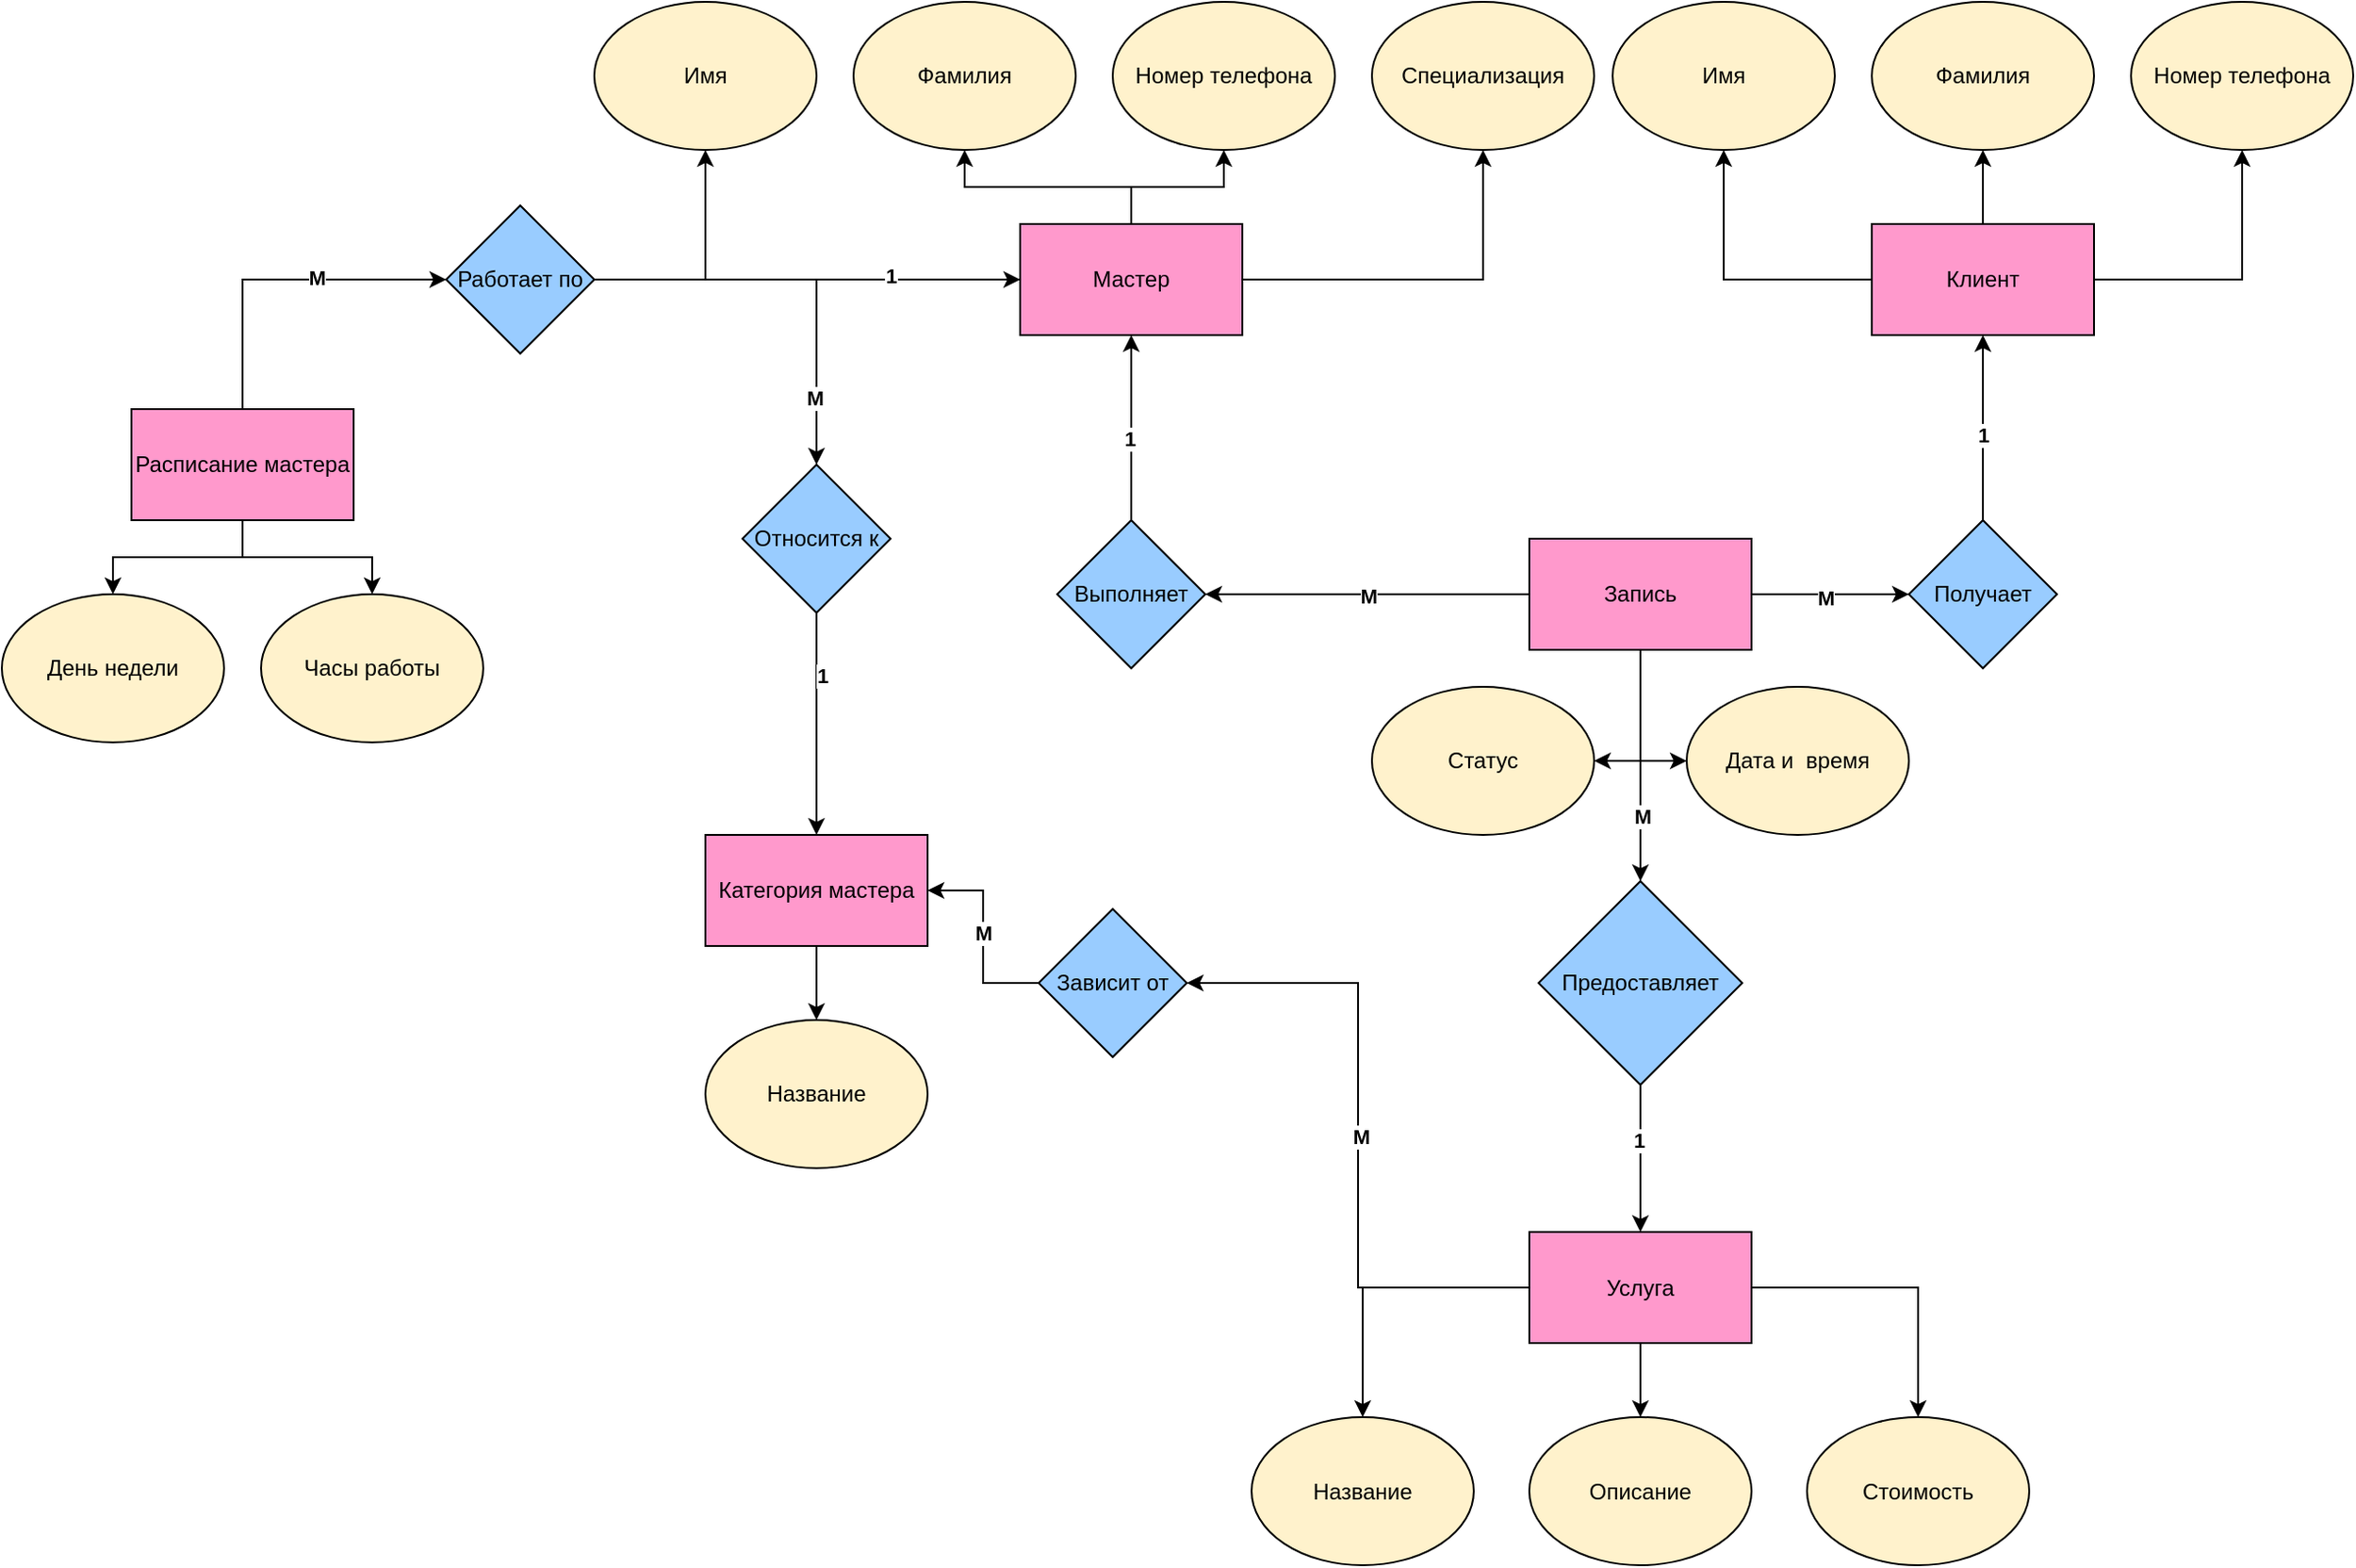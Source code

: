 <mxfile version="23.1.5" type="device">
  <diagram name="Страница — 1" id="jpSSwK0CmN-3bPWWno-C">
    <mxGraphModel dx="2132" dy="577" grid="1" gridSize="10" guides="1" tooltips="1" connect="1" arrows="1" fold="1" page="1" pageScale="1" pageWidth="850" pageHeight="1100" background="#ffffff" math="0" shadow="0">
      <root>
        <mxCell id="0" />
        <mxCell id="1" parent="0" />
        <mxCell id="11FrZ0B56NzXJ2hOKQI7-5" style="edgeStyle=orthogonalEdgeStyle;rounded=0;orthogonalLoop=1;jettySize=auto;html=1;entryX=0.5;entryY=1;entryDx=0;entryDy=0;" parent="1" source="11FrZ0B56NzXJ2hOKQI7-1" target="11FrZ0B56NzXJ2hOKQI7-2" edge="1">
          <mxGeometry relative="1" as="geometry" />
        </mxCell>
        <mxCell id="11FrZ0B56NzXJ2hOKQI7-6" style="edgeStyle=orthogonalEdgeStyle;rounded=0;orthogonalLoop=1;jettySize=auto;html=1;exitX=0.5;exitY=0;exitDx=0;exitDy=0;entryX=0.5;entryY=1;entryDx=0;entryDy=0;" parent="1" source="11FrZ0B56NzXJ2hOKQI7-1" target="11FrZ0B56NzXJ2hOKQI7-3" edge="1">
          <mxGeometry relative="1" as="geometry" />
        </mxCell>
        <mxCell id="11FrZ0B56NzXJ2hOKQI7-7" style="edgeStyle=orthogonalEdgeStyle;rounded=0;orthogonalLoop=1;jettySize=auto;html=1;exitX=1;exitY=0.5;exitDx=0;exitDy=0;entryX=0.5;entryY=1;entryDx=0;entryDy=0;" parent="1" source="11FrZ0B56NzXJ2hOKQI7-1" target="11FrZ0B56NzXJ2hOKQI7-4" edge="1">
          <mxGeometry relative="1" as="geometry" />
        </mxCell>
        <mxCell id="11FrZ0B56NzXJ2hOKQI7-1" value="Клиент" style="rounded=0;whiteSpace=wrap;html=1;fillColor=#FF99CC;" parent="1" vertex="1">
          <mxGeometry x="730" y="440" width="120" height="60" as="geometry" />
        </mxCell>
        <mxCell id="11FrZ0B56NzXJ2hOKQI7-2" value="Имя" style="ellipse;whiteSpace=wrap;html=1;fillColor=#FFF2CC;" parent="1" vertex="1">
          <mxGeometry x="590" y="320" width="120" height="80" as="geometry" />
        </mxCell>
        <mxCell id="11FrZ0B56NzXJ2hOKQI7-3" value="Фамилия" style="ellipse;whiteSpace=wrap;html=1;fillColor=#FFF2CC;" parent="1" vertex="1">
          <mxGeometry x="730" y="320" width="120" height="80" as="geometry" />
        </mxCell>
        <mxCell id="11FrZ0B56NzXJ2hOKQI7-4" value="Номер телефона" style="ellipse;whiteSpace=wrap;html=1;fillColor=#FFF2CC;" parent="1" vertex="1">
          <mxGeometry x="870" y="320" width="120" height="80" as="geometry" />
        </mxCell>
        <mxCell id="11FrZ0B56NzXJ2hOKQI7-8" style="edgeStyle=orthogonalEdgeStyle;rounded=0;orthogonalLoop=1;jettySize=auto;html=1;entryX=0.5;entryY=1;entryDx=0;entryDy=0;" parent="1" source="11FrZ0B56NzXJ2hOKQI7-11" target="11FrZ0B56NzXJ2hOKQI7-12" edge="1">
          <mxGeometry relative="1" as="geometry" />
        </mxCell>
        <mxCell id="11FrZ0B56NzXJ2hOKQI7-9" style="edgeStyle=orthogonalEdgeStyle;rounded=0;orthogonalLoop=1;jettySize=auto;html=1;exitX=0.5;exitY=0;exitDx=0;exitDy=0;entryX=0.5;entryY=1;entryDx=0;entryDy=0;" parent="1" source="11FrZ0B56NzXJ2hOKQI7-11" target="11FrZ0B56NzXJ2hOKQI7-13" edge="1">
          <mxGeometry relative="1" as="geometry" />
        </mxCell>
        <mxCell id="11FrZ0B56NzXJ2hOKQI7-45" style="edgeStyle=orthogonalEdgeStyle;rounded=0;orthogonalLoop=1;jettySize=auto;html=1;entryX=0.5;entryY=0;entryDx=0;entryDy=0;" parent="1" source="11FrZ0B56NzXJ2hOKQI7-11" target="11FrZ0B56NzXJ2hOKQI7-44" edge="1">
          <mxGeometry relative="1" as="geometry" />
        </mxCell>
        <mxCell id="11FrZ0B56NzXJ2hOKQI7-57" value="&lt;b&gt;М&lt;/b&gt;" style="edgeLabel;html=1;align=center;verticalAlign=middle;resizable=0;points=[];" parent="11FrZ0B56NzXJ2hOKQI7-45" vertex="1" connectable="0">
          <mxGeometry x="0.655" y="-1" relative="1" as="geometry">
            <mxPoint as="offset" />
          </mxGeometry>
        </mxCell>
        <mxCell id="11FrZ0B56NzXJ2hOKQI7-69" style="edgeStyle=orthogonalEdgeStyle;rounded=0;orthogonalLoop=1;jettySize=auto;html=1;entryX=0.5;entryY=1;entryDx=0;entryDy=0;" parent="1" source="11FrZ0B56NzXJ2hOKQI7-11" target="11FrZ0B56NzXJ2hOKQI7-68" edge="1">
          <mxGeometry relative="1" as="geometry" />
        </mxCell>
        <mxCell id="11FrZ0B56NzXJ2hOKQI7-70" style="edgeStyle=orthogonalEdgeStyle;rounded=0;orthogonalLoop=1;jettySize=auto;html=1;entryX=0.5;entryY=1;entryDx=0;entryDy=0;" parent="1" source="11FrZ0B56NzXJ2hOKQI7-11" target="11FrZ0B56NzXJ2hOKQI7-14" edge="1">
          <mxGeometry relative="1" as="geometry" />
        </mxCell>
        <mxCell id="11FrZ0B56NzXJ2hOKQI7-11" value="Мастер" style="rounded=0;whiteSpace=wrap;html=1;fillColor=#FF99CC;" parent="1" vertex="1">
          <mxGeometry x="270" y="440" width="120" height="60" as="geometry" />
        </mxCell>
        <mxCell id="11FrZ0B56NzXJ2hOKQI7-12" value="Имя" style="ellipse;whiteSpace=wrap;html=1;fillColor=#FFF2CC;" parent="1" vertex="1">
          <mxGeometry x="40" y="320" width="120" height="80" as="geometry" />
        </mxCell>
        <mxCell id="11FrZ0B56NzXJ2hOKQI7-13" value="Фамилия" style="ellipse;whiteSpace=wrap;html=1;fillColor=#FFF2CC;" parent="1" vertex="1">
          <mxGeometry x="180" y="320" width="120" height="80" as="geometry" />
        </mxCell>
        <mxCell id="11FrZ0B56NzXJ2hOKQI7-14" value="Номер телефона" style="ellipse;whiteSpace=wrap;html=1;fillColor=#FFF2CC;" parent="1" vertex="1">
          <mxGeometry x="320" y="320" width="120" height="80" as="geometry" />
        </mxCell>
        <mxCell id="11FrZ0B56NzXJ2hOKQI7-43" value="" style="edgeStyle=orthogonalEdgeStyle;rounded=0;orthogonalLoop=1;jettySize=auto;html=1;" parent="1" source="11FrZ0B56NzXJ2hOKQI7-20" target="11FrZ0B56NzXJ2hOKQI7-22" edge="1">
          <mxGeometry relative="1" as="geometry" />
        </mxCell>
        <mxCell id="11FrZ0B56NzXJ2hOKQI7-20" value="Категория мастера" style="rounded=0;whiteSpace=wrap;html=1;fillColor=#FF99CC;" parent="1" vertex="1">
          <mxGeometry x="100" y="770" width="120" height="60" as="geometry" />
        </mxCell>
        <mxCell id="11FrZ0B56NzXJ2hOKQI7-22" value="Название" style="ellipse;whiteSpace=wrap;html=1;fillColor=#FFF2CC;" parent="1" vertex="1">
          <mxGeometry x="100" y="870" width="120" height="80" as="geometry" />
        </mxCell>
        <mxCell id="11FrZ0B56NzXJ2hOKQI7-47" style="edgeStyle=orthogonalEdgeStyle;rounded=0;orthogonalLoop=1;jettySize=auto;html=1;entryX=0.5;entryY=0;entryDx=0;entryDy=0;" parent="1" source="11FrZ0B56NzXJ2hOKQI7-25" target="11FrZ0B56NzXJ2hOKQI7-27" edge="1">
          <mxGeometry relative="1" as="geometry" />
        </mxCell>
        <mxCell id="11FrZ0B56NzXJ2hOKQI7-48" style="edgeStyle=orthogonalEdgeStyle;rounded=0;orthogonalLoop=1;jettySize=auto;html=1;entryX=0.5;entryY=0;entryDx=0;entryDy=0;" parent="1" source="11FrZ0B56NzXJ2hOKQI7-25" target="11FrZ0B56NzXJ2hOKQI7-26" edge="1">
          <mxGeometry relative="1" as="geometry" />
        </mxCell>
        <mxCell id="11FrZ0B56NzXJ2hOKQI7-49" style="edgeStyle=orthogonalEdgeStyle;rounded=0;orthogonalLoop=1;jettySize=auto;html=1;entryX=0.5;entryY=0;entryDx=0;entryDy=0;" parent="1" source="11FrZ0B56NzXJ2hOKQI7-25" target="11FrZ0B56NzXJ2hOKQI7-28" edge="1">
          <mxGeometry relative="1" as="geometry" />
        </mxCell>
        <mxCell id="11FrZ0B56NzXJ2hOKQI7-63" style="edgeStyle=orthogonalEdgeStyle;rounded=0;orthogonalLoop=1;jettySize=auto;html=1;entryX=1;entryY=0.5;entryDx=0;entryDy=0;" parent="1" source="11FrZ0B56NzXJ2hOKQI7-25" target="11FrZ0B56NzXJ2hOKQI7-61" edge="1">
          <mxGeometry relative="1" as="geometry">
            <mxPoint x="430" y="890" as="targetPoint" />
          </mxGeometry>
        </mxCell>
        <mxCell id="11FrZ0B56NzXJ2hOKQI7-67" value="&lt;b&gt;М&lt;/b&gt;" style="edgeLabel;html=1;align=center;verticalAlign=middle;resizable=0;points=[];" parent="11FrZ0B56NzXJ2hOKQI7-63" vertex="1" connectable="0">
          <mxGeometry x="-0.002" y="-1" relative="1" as="geometry">
            <mxPoint as="offset" />
          </mxGeometry>
        </mxCell>
        <mxCell id="11FrZ0B56NzXJ2hOKQI7-25" value="Услуга" style="rounded=0;whiteSpace=wrap;html=1;fillColor=#FF99CC;" parent="1" vertex="1">
          <mxGeometry x="545" y="984.5" width="120" height="60" as="geometry" />
        </mxCell>
        <mxCell id="11FrZ0B56NzXJ2hOKQI7-26" value="Описание" style="ellipse;whiteSpace=wrap;html=1;fillColor=#FFF2CC;" parent="1" vertex="1">
          <mxGeometry x="545" y="1084.5" width="120" height="80" as="geometry" />
        </mxCell>
        <mxCell id="11FrZ0B56NzXJ2hOKQI7-27" value="Название" style="ellipse;whiteSpace=wrap;html=1;fillColor=#FFF2CC;" parent="1" vertex="1">
          <mxGeometry x="395" y="1084.5" width="120" height="80" as="geometry" />
        </mxCell>
        <mxCell id="11FrZ0B56NzXJ2hOKQI7-28" value="Стоимость" style="ellipse;whiteSpace=wrap;html=1;fillColor=#FFF2CC;" parent="1" vertex="1">
          <mxGeometry x="695" y="1084.5" width="120" height="80" as="geometry" />
        </mxCell>
        <mxCell id="11FrZ0B56NzXJ2hOKQI7-51" style="edgeStyle=orthogonalEdgeStyle;rounded=0;orthogonalLoop=1;jettySize=auto;html=1;entryX=1;entryY=0.5;entryDx=0;entryDy=0;" parent="1" source="11FrZ0B56NzXJ2hOKQI7-35" target="11FrZ0B56NzXJ2hOKQI7-40" edge="1">
          <mxGeometry relative="1" as="geometry" />
        </mxCell>
        <mxCell id="11FrZ0B56NzXJ2hOKQI7-52" style="edgeStyle=orthogonalEdgeStyle;rounded=0;orthogonalLoop=1;jettySize=auto;html=1;entryX=0;entryY=0.5;entryDx=0;entryDy=0;" parent="1" source="11FrZ0B56NzXJ2hOKQI7-35" target="11FrZ0B56NzXJ2hOKQI7-38" edge="1">
          <mxGeometry relative="1" as="geometry" />
        </mxCell>
        <mxCell id="11FrZ0B56NzXJ2hOKQI7-72" style="edgeStyle=orthogonalEdgeStyle;rounded=0;orthogonalLoop=1;jettySize=auto;html=1;entryX=1;entryY=0.5;entryDx=0;entryDy=0;" parent="1" source="11FrZ0B56NzXJ2hOKQI7-35" target="11FrZ0B56NzXJ2hOKQI7-71" edge="1">
          <mxGeometry relative="1" as="geometry" />
        </mxCell>
        <mxCell id="11FrZ0B56NzXJ2hOKQI7-75" value="&lt;b&gt;М&lt;/b&gt;" style="edgeLabel;html=1;align=center;verticalAlign=middle;resizable=0;points=[];" parent="11FrZ0B56NzXJ2hOKQI7-72" vertex="1" connectable="0">
          <mxGeometry x="0.001" y="1" relative="1" as="geometry">
            <mxPoint as="offset" />
          </mxGeometry>
        </mxCell>
        <mxCell id="11FrZ0B56NzXJ2hOKQI7-78" style="edgeStyle=orthogonalEdgeStyle;rounded=0;orthogonalLoop=1;jettySize=auto;html=1;entryX=0;entryY=0.5;entryDx=0;entryDy=0;" parent="1" source="11FrZ0B56NzXJ2hOKQI7-35" target="11FrZ0B56NzXJ2hOKQI7-77" edge="1">
          <mxGeometry relative="1" as="geometry">
            <Array as="points">
              <mxPoint x="710" y="640" />
              <mxPoint x="710" y="640" />
            </Array>
          </mxGeometry>
        </mxCell>
        <mxCell id="11FrZ0B56NzXJ2hOKQI7-82" value="&lt;b&gt;М&lt;/b&gt;" style="edgeLabel;html=1;align=center;verticalAlign=middle;resizable=0;points=[];" parent="11FrZ0B56NzXJ2hOKQI7-78" vertex="1" connectable="0">
          <mxGeometry x="-0.073" y="-2" relative="1" as="geometry">
            <mxPoint as="offset" />
          </mxGeometry>
        </mxCell>
        <mxCell id="11FrZ0B56NzXJ2hOKQI7-85" style="edgeStyle=orthogonalEdgeStyle;rounded=0;orthogonalLoop=1;jettySize=auto;html=1;entryX=0.5;entryY=0;entryDx=0;entryDy=0;" parent="1" source="11FrZ0B56NzXJ2hOKQI7-35" target="11FrZ0B56NzXJ2hOKQI7-84" edge="1">
          <mxGeometry relative="1" as="geometry" />
        </mxCell>
        <mxCell id="11FrZ0B56NzXJ2hOKQI7-90" value="&lt;b&gt;М&lt;/b&gt;" style="edgeLabel;html=1;align=center;verticalAlign=middle;resizable=0;points=[];" parent="11FrZ0B56NzXJ2hOKQI7-85" vertex="1" connectable="0">
          <mxGeometry x="0.434" y="1" relative="1" as="geometry">
            <mxPoint as="offset" />
          </mxGeometry>
        </mxCell>
        <mxCell id="11FrZ0B56NzXJ2hOKQI7-35" value="Запись" style="rounded=0;whiteSpace=wrap;html=1;fillColor=#FF99CC;" parent="1" vertex="1">
          <mxGeometry x="545" y="610" width="120" height="60" as="geometry" />
        </mxCell>
        <mxCell id="11FrZ0B56NzXJ2hOKQI7-38" value="Дата и&amp;nbsp; время" style="ellipse;whiteSpace=wrap;html=1;fillColor=#FFF2CC;" parent="1" vertex="1">
          <mxGeometry x="630" y="690" width="120" height="80" as="geometry" />
        </mxCell>
        <mxCell id="11FrZ0B56NzXJ2hOKQI7-40" value="Статус" style="ellipse;whiteSpace=wrap;html=1;fillColor=#FFF2CC;" parent="1" vertex="1">
          <mxGeometry x="460" y="690" width="120" height="80" as="geometry" />
        </mxCell>
        <mxCell id="11FrZ0B56NzXJ2hOKQI7-100" style="edgeStyle=orthogonalEdgeStyle;rounded=0;orthogonalLoop=1;jettySize=auto;html=1;entryX=0.5;entryY=0;entryDx=0;entryDy=0;" parent="1" source="11FrZ0B56NzXJ2hOKQI7-42" target="11FrZ0B56NzXJ2hOKQI7-91" edge="1">
          <mxGeometry relative="1" as="geometry" />
        </mxCell>
        <mxCell id="11FrZ0B56NzXJ2hOKQI7-101" style="edgeStyle=orthogonalEdgeStyle;rounded=0;orthogonalLoop=1;jettySize=auto;html=1;entryX=0.5;entryY=0;entryDx=0;entryDy=0;" parent="1" source="11FrZ0B56NzXJ2hOKQI7-42" target="11FrZ0B56NzXJ2hOKQI7-92" edge="1">
          <mxGeometry relative="1" as="geometry" />
        </mxCell>
        <mxCell id="poCkDaeWFhL7ZngL3NRj-1" style="edgeStyle=orthogonalEdgeStyle;rounded=0;orthogonalLoop=1;jettySize=auto;html=1;entryX=0;entryY=0.5;entryDx=0;entryDy=0;exitX=0.5;exitY=0;exitDx=0;exitDy=0;" edge="1" parent="1" source="11FrZ0B56NzXJ2hOKQI7-42" target="11FrZ0B56NzXJ2hOKQI7-95">
          <mxGeometry relative="1" as="geometry" />
        </mxCell>
        <mxCell id="poCkDaeWFhL7ZngL3NRj-5" value="&lt;b&gt;М&lt;/b&gt;" style="edgeLabel;html=1;align=center;verticalAlign=middle;resizable=0;points=[];" vertex="1" connectable="0" parent="poCkDaeWFhL7ZngL3NRj-1">
          <mxGeometry x="0.222" y="1" relative="1" as="geometry">
            <mxPoint as="offset" />
          </mxGeometry>
        </mxCell>
        <mxCell id="11FrZ0B56NzXJ2hOKQI7-42" value="Расписание мастера" style="rounded=0;whiteSpace=wrap;html=1;fillColor=#FF99CC;" parent="1" vertex="1">
          <mxGeometry x="-210" y="540" width="120" height="60" as="geometry" />
        </mxCell>
        <mxCell id="11FrZ0B56NzXJ2hOKQI7-46" style="edgeStyle=orthogonalEdgeStyle;rounded=0;orthogonalLoop=1;jettySize=auto;html=1;entryX=0.5;entryY=0;entryDx=0;entryDy=0;" parent="1" source="11FrZ0B56NzXJ2hOKQI7-44" target="11FrZ0B56NzXJ2hOKQI7-20" edge="1">
          <mxGeometry relative="1" as="geometry" />
        </mxCell>
        <mxCell id="11FrZ0B56NzXJ2hOKQI7-59" value="&lt;b&gt;1&lt;/b&gt;" style="edgeLabel;html=1;align=center;verticalAlign=middle;resizable=0;points=[];" parent="11FrZ0B56NzXJ2hOKQI7-46" vertex="1" connectable="0">
          <mxGeometry x="-0.43" y="3" relative="1" as="geometry">
            <mxPoint as="offset" />
          </mxGeometry>
        </mxCell>
        <mxCell id="11FrZ0B56NzXJ2hOKQI7-44" value="Относится к" style="rhombus;whiteSpace=wrap;html=1;fillColor=#99CCFF;" parent="1" vertex="1">
          <mxGeometry x="120" y="570" width="80" height="80" as="geometry" />
        </mxCell>
        <mxCell id="11FrZ0B56NzXJ2hOKQI7-64" style="edgeStyle=orthogonalEdgeStyle;rounded=0;orthogonalLoop=1;jettySize=auto;html=1;entryX=1;entryY=0.5;entryDx=0;entryDy=0;" parent="1" source="11FrZ0B56NzXJ2hOKQI7-61" target="11FrZ0B56NzXJ2hOKQI7-20" edge="1">
          <mxGeometry relative="1" as="geometry" />
        </mxCell>
        <mxCell id="11FrZ0B56NzXJ2hOKQI7-66" value="&lt;b&gt;М&lt;/b&gt;" style="edgeLabel;html=1;align=center;verticalAlign=middle;resizable=0;points=[];" parent="11FrZ0B56NzXJ2hOKQI7-64" vertex="1" connectable="0">
          <mxGeometry x="0.033" relative="1" as="geometry">
            <mxPoint as="offset" />
          </mxGeometry>
        </mxCell>
        <mxCell id="11FrZ0B56NzXJ2hOKQI7-61" value="Зависит от" style="rhombus;whiteSpace=wrap;html=1;fillColor=#99CCFF;" parent="1" vertex="1">
          <mxGeometry x="280" y="810" width="80" height="80" as="geometry" />
        </mxCell>
        <mxCell id="11FrZ0B56NzXJ2hOKQI7-68" value="Специализация" style="ellipse;whiteSpace=wrap;html=1;fillColor=#FFF2CC;" parent="1" vertex="1">
          <mxGeometry x="460" y="320" width="120" height="80" as="geometry" />
        </mxCell>
        <mxCell id="11FrZ0B56NzXJ2hOKQI7-73" style="edgeStyle=orthogonalEdgeStyle;rounded=0;orthogonalLoop=1;jettySize=auto;html=1;exitX=0.5;exitY=0;exitDx=0;exitDy=0;entryX=0.5;entryY=1;entryDx=0;entryDy=0;" parent="1" source="11FrZ0B56NzXJ2hOKQI7-71" target="11FrZ0B56NzXJ2hOKQI7-11" edge="1">
          <mxGeometry relative="1" as="geometry" />
        </mxCell>
        <mxCell id="11FrZ0B56NzXJ2hOKQI7-74" value="&lt;b&gt;1&lt;/b&gt;" style="edgeLabel;html=1;align=center;verticalAlign=middle;resizable=0;points=[];" parent="11FrZ0B56NzXJ2hOKQI7-73" vertex="1" connectable="0">
          <mxGeometry x="-0.124" y="1" relative="1" as="geometry">
            <mxPoint as="offset" />
          </mxGeometry>
        </mxCell>
        <mxCell id="11FrZ0B56NzXJ2hOKQI7-71" value="Выполняет" style="rhombus;whiteSpace=wrap;html=1;fillColor=#99CCFF;" parent="1" vertex="1">
          <mxGeometry x="290" y="600" width="80" height="80" as="geometry" />
        </mxCell>
        <mxCell id="11FrZ0B56NzXJ2hOKQI7-80" style="edgeStyle=orthogonalEdgeStyle;rounded=0;orthogonalLoop=1;jettySize=auto;html=1;entryX=0.5;entryY=1;entryDx=0;entryDy=0;" parent="1" source="11FrZ0B56NzXJ2hOKQI7-77" target="11FrZ0B56NzXJ2hOKQI7-1" edge="1">
          <mxGeometry relative="1" as="geometry" />
        </mxCell>
        <mxCell id="11FrZ0B56NzXJ2hOKQI7-83" value="&lt;b&gt;1&lt;/b&gt;" style="edgeLabel;html=1;align=center;verticalAlign=middle;resizable=0;points=[];" parent="11FrZ0B56NzXJ2hOKQI7-80" vertex="1" connectable="0">
          <mxGeometry x="-0.076" relative="1" as="geometry">
            <mxPoint as="offset" />
          </mxGeometry>
        </mxCell>
        <mxCell id="11FrZ0B56NzXJ2hOKQI7-77" value="Получает" style="rhombus;whiteSpace=wrap;html=1;fillColor=#99CCFF;" parent="1" vertex="1">
          <mxGeometry x="750" y="600" width="80" height="80" as="geometry" />
        </mxCell>
        <mxCell id="11FrZ0B56NzXJ2hOKQI7-86" style="edgeStyle=orthogonalEdgeStyle;rounded=0;orthogonalLoop=1;jettySize=auto;html=1;entryX=0.5;entryY=0;entryDx=0;entryDy=0;" parent="1" source="11FrZ0B56NzXJ2hOKQI7-84" target="11FrZ0B56NzXJ2hOKQI7-25" edge="1">
          <mxGeometry relative="1" as="geometry" />
        </mxCell>
        <mxCell id="11FrZ0B56NzXJ2hOKQI7-89" value="&lt;b&gt;1&lt;/b&gt;" style="edgeLabel;html=1;align=center;verticalAlign=middle;resizable=0;points=[];" parent="11FrZ0B56NzXJ2hOKQI7-86" vertex="1" connectable="0">
          <mxGeometry x="-0.255" y="-1" relative="1" as="geometry">
            <mxPoint as="offset" />
          </mxGeometry>
        </mxCell>
        <mxCell id="11FrZ0B56NzXJ2hOKQI7-84" value="Предоставляет" style="rhombus;whiteSpace=wrap;html=1;fillColor=#99CCFF;" parent="1" vertex="1">
          <mxGeometry x="550" y="795" width="110" height="110" as="geometry" />
        </mxCell>
        <mxCell id="11FrZ0B56NzXJ2hOKQI7-91" value="День недели" style="ellipse;whiteSpace=wrap;html=1;fillColor=#FFF2CC;" parent="1" vertex="1">
          <mxGeometry x="-280" y="640" width="120" height="80" as="geometry" />
        </mxCell>
        <mxCell id="11FrZ0B56NzXJ2hOKQI7-92" value="Часы работы" style="ellipse;whiteSpace=wrap;html=1;fillColor=#FFF2CC;" parent="1" vertex="1">
          <mxGeometry x="-140" y="640" width="120" height="80" as="geometry" />
        </mxCell>
        <mxCell id="poCkDaeWFhL7ZngL3NRj-2" style="edgeStyle=orthogonalEdgeStyle;rounded=0;orthogonalLoop=1;jettySize=auto;html=1;entryX=0;entryY=0.5;entryDx=0;entryDy=0;" edge="1" parent="1" source="11FrZ0B56NzXJ2hOKQI7-95" target="11FrZ0B56NzXJ2hOKQI7-11">
          <mxGeometry relative="1" as="geometry" />
        </mxCell>
        <mxCell id="poCkDaeWFhL7ZngL3NRj-3" value="&lt;b&gt;1&lt;/b&gt;" style="edgeLabel;html=1;align=center;verticalAlign=middle;resizable=0;points=[];" vertex="1" connectable="0" parent="poCkDaeWFhL7ZngL3NRj-2">
          <mxGeometry x="0.391" y="2" relative="1" as="geometry">
            <mxPoint as="offset" />
          </mxGeometry>
        </mxCell>
        <mxCell id="11FrZ0B56NzXJ2hOKQI7-95" value="Работает по" style="rhombus;whiteSpace=wrap;html=1;fillColor=#99CCFF;" parent="1" vertex="1">
          <mxGeometry x="-40" y="430" width="80" height="80" as="geometry" />
        </mxCell>
      </root>
    </mxGraphModel>
  </diagram>
</mxfile>
